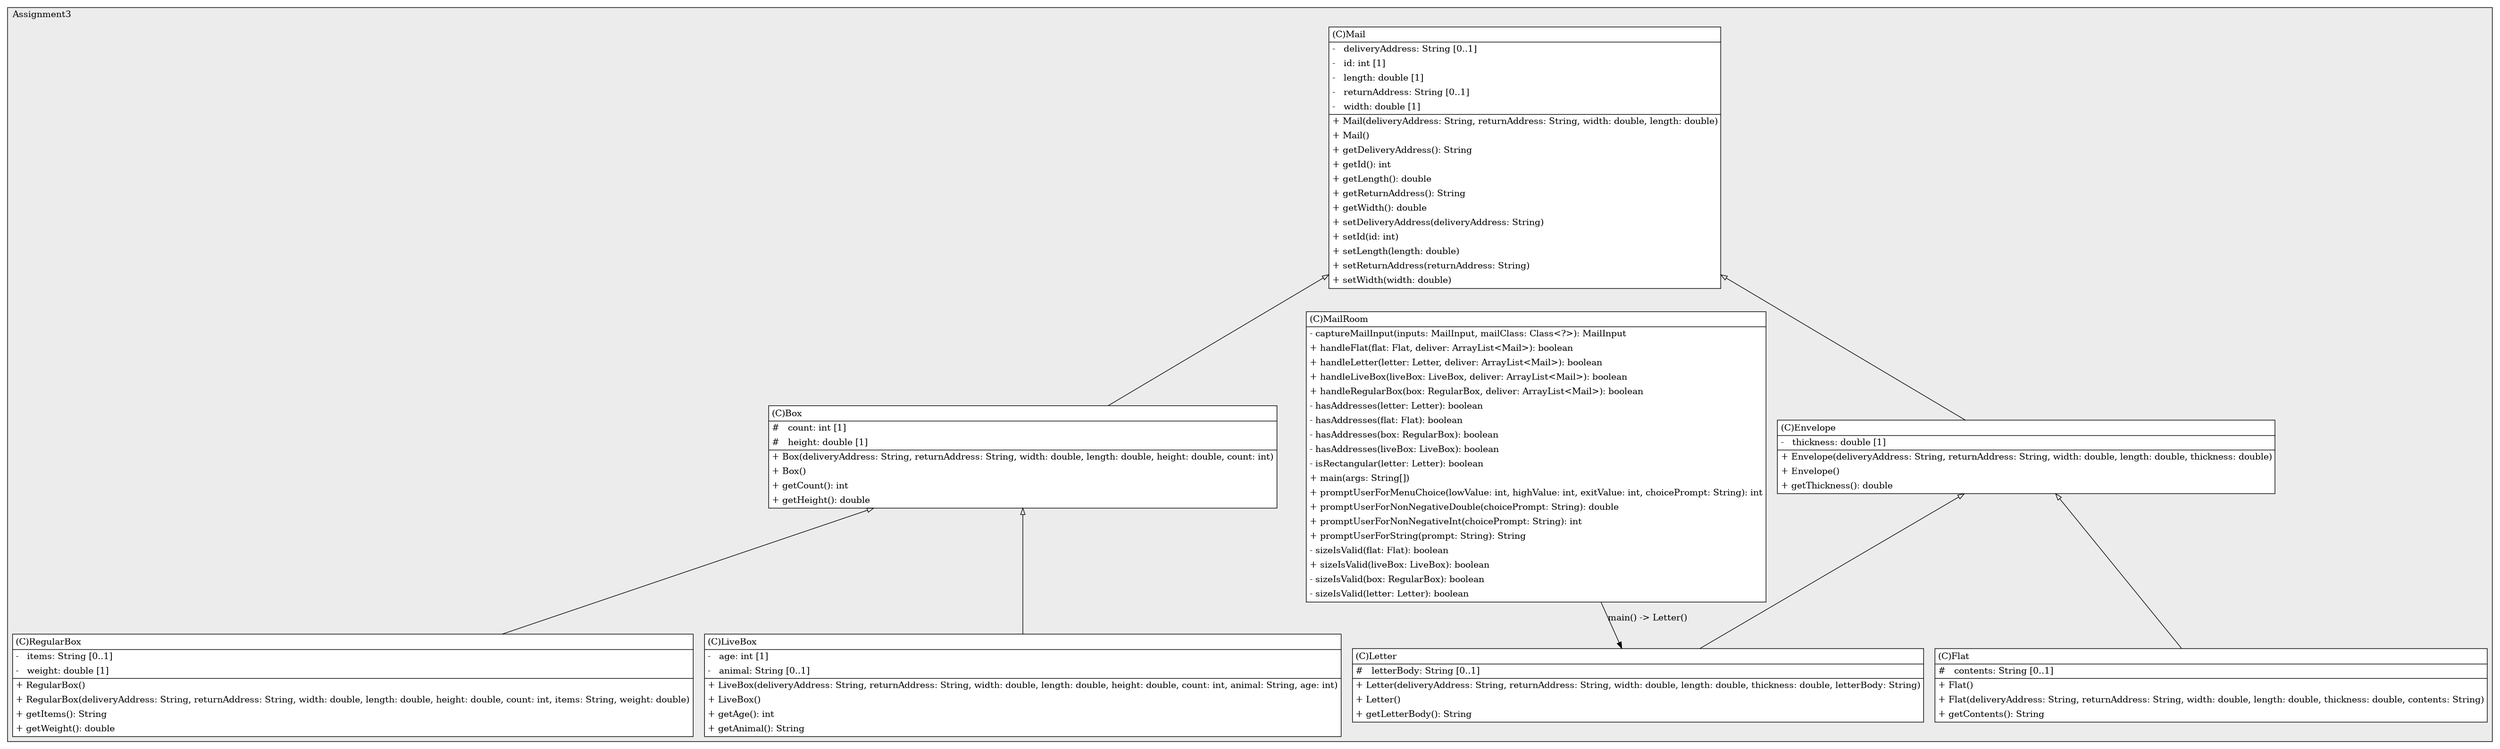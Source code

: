 @startuml

/' diagram meta data start
config=StructureConfiguration;
{
  "projectClassification": {
    "searchMode": "OpenProject", // OpenProject, AllProjects
    "includedProjects": "",
    "pathEndKeywords": "*.impl",
    "isClientPath": "",
    "isClientName": "",
    "isTestPath": "",
    "isTestName": "",
    "isMappingPath": "",
    "isMappingName": "",
    "isDataAccessPath": "",
    "isDataAccessName": "",
    "isDataStructurePath": "",
    "isDataStructureName": "",
    "isInterfaceStructuresPath": "",
    "isInterfaceStructuresName": "",
    "isEntryPointPath": "",
    "isEntryPointName": "",
    "treatFinalFieldsAsMandatory": false
  },
  "graphRestriction": {
    "classPackageExcludeFilter": "",
    "classPackageIncludeFilter": "",
    "classNameExcludeFilter": "Mail, Box",
    "classNameIncludeFilter": "",
    "methodNameExcludeFilter": "",
    "methodNameIncludeFilter": "",
    "removeByInheritance": "", // inheritance/annotation based filtering is done in a second step
    "removeByAnnotation": "",
    "removeByClassPackage": "", // cleanup the graph after inheritance/annotation based filtering is done
    "removeByClassName": "",
    "cutMappings": false,
    "cutEnum": true,
    "cutTests": false,
    "cutClient": true,
    "cutDataAccess": false,
    "cutInterfaceStructures": false,
    "cutDataStructures": false,
    "cutGetterAndSetter": false,
    "cutConstructors": false
  },
  "graphTraversal": {
    "forwardDepth": 6,
    "backwardDepth": 6,
    "classPackageExcludeFilter": "",
    "classPackageIncludeFilter": "",
    "classNameExcludeFilter": "",
    "classNameIncludeFilter": "",
    "methodNameExcludeFilter": "",
    "methodNameIncludeFilter": "",
    "hideMappings": false,
    "hideDataStructures": false,
    "hidePrivateMethods": true,
    "hideInterfaceCalls": true, // indirection: implementation -> interface (is hidden) -> implementation
    "onlyShowApplicationEntryPoints": false, // root node is included
    "useMethodCallsForStructureDiagram": "ForwardOnly" // ForwardOnly, BothDirections, No
  },
  "details": {
    "aggregation": "GroupByClass", // ByClass, GroupByClass, None
    "showClassGenericTypes": true,
    "showMethods": true,
    "showMethodParameterNames": true,
    "showMethodParameterTypes": true,
    "showMethodReturnType": true,
    "showPackageLevels": 2,
    "showDetailedClassStructure": true
  },
  "rootClass": "Assignments.Assignment3.MailRoom",
  "extensionCallbackMethod": "" // qualified.class.name#methodName - signature: public static String method(String)
}
diagram meta data end '/



digraph g {
    rankdir="TB"
    splines=polyline
    

'nodes 
subgraph cluster_877724954 { 
   	label=Assignment3
	labeljust=l
	fillcolor="#ececec"
	style=filled
   
   Box1021565922[
	label=<<TABLE BORDER="1" CELLBORDER="0" CELLPADDING="4" CELLSPACING="0">
<TR><TD ALIGN="LEFT" >(C)Box</TD></TR>
<HR/>
<TR><TD ALIGN="LEFT" >#   count: int [1]</TD></TR>
<TR><TD ALIGN="LEFT" >#   height: double [1]</TD></TR>
<HR/>
<TR><TD ALIGN="LEFT" >+ Box(deliveryAddress: String, returnAddress: String, width: double, length: double, height: double, count: int)</TD></TR>
<TR><TD ALIGN="LEFT" >+ Box()</TD></TR>
<TR><TD ALIGN="LEFT" >+ getCount(): int</TD></TR>
<TR><TD ALIGN="LEFT" >+ getHeight(): double</TD></TR>
</TABLE>>
	style=filled
	margin=0
	shape=plaintext
	fillcolor="#FFFFFF"
];

Envelope1021565922[
	label=<<TABLE BORDER="1" CELLBORDER="0" CELLPADDING="4" CELLSPACING="0">
<TR><TD ALIGN="LEFT" >(C)Envelope</TD></TR>
<HR/>
<TR><TD ALIGN="LEFT" >-   thickness: double [1]</TD></TR>
<HR/>
<TR><TD ALIGN="LEFT" >+ Envelope(deliveryAddress: String, returnAddress: String, width: double, length: double, thickness: double)</TD></TR>
<TR><TD ALIGN="LEFT" >+ Envelope()</TD></TR>
<TR><TD ALIGN="LEFT" >+ getThickness(): double</TD></TR>
</TABLE>>
	style=filled
	margin=0
	shape=plaintext
	fillcolor="#FFFFFF"
];

Flat1021565922[
	label=<<TABLE BORDER="1" CELLBORDER="0" CELLPADDING="4" CELLSPACING="0">
<TR><TD ALIGN="LEFT" >(C)Flat</TD></TR>
<HR/>
<TR><TD ALIGN="LEFT" >#   contents: String [0..1]</TD></TR>
<HR/>
<TR><TD ALIGN="LEFT" >+ Flat()</TD></TR>
<TR><TD ALIGN="LEFT" >+ Flat(deliveryAddress: String, returnAddress: String, width: double, length: double, thickness: double, contents: String)</TD></TR>
<TR><TD ALIGN="LEFT" >+ getContents(): String</TD></TR>
</TABLE>>
	style=filled
	margin=0
	shape=plaintext
	fillcolor="#FFFFFF"
];

Letter1021565922[
	label=<<TABLE BORDER="1" CELLBORDER="0" CELLPADDING="4" CELLSPACING="0">
<TR><TD ALIGN="LEFT" >(C)Letter</TD></TR>
<HR/>
<TR><TD ALIGN="LEFT" >#   letterBody: String [0..1]</TD></TR>
<HR/>
<TR><TD ALIGN="LEFT" >+ Letter(deliveryAddress: String, returnAddress: String, width: double, length: double, thickness: double, letterBody: String)</TD></TR>
<TR><TD ALIGN="LEFT" >+ Letter()</TD></TR>
<TR><TD ALIGN="LEFT" >+ getLetterBody(): String</TD></TR>
</TABLE>>
	style=filled
	margin=0
	shape=plaintext
	fillcolor="#FFFFFF"
];

LiveBox1021565922[
	label=<<TABLE BORDER="1" CELLBORDER="0" CELLPADDING="4" CELLSPACING="0">
<TR><TD ALIGN="LEFT" >(C)LiveBox</TD></TR>
<HR/>
<TR><TD ALIGN="LEFT" >-   age: int [1]</TD></TR>
<TR><TD ALIGN="LEFT" >-   animal: String [0..1]</TD></TR>
<HR/>
<TR><TD ALIGN="LEFT" >+ LiveBox(deliveryAddress: String, returnAddress: String, width: double, length: double, height: double, count: int, animal: String, age: int)</TD></TR>
<TR><TD ALIGN="LEFT" >+ LiveBox()</TD></TR>
<TR><TD ALIGN="LEFT" >+ getAge(): int</TD></TR>
<TR><TD ALIGN="LEFT" >+ getAnimal(): String</TD></TR>
</TABLE>>
	style=filled
	margin=0
	shape=plaintext
	fillcolor="#FFFFFF"
];

Mail1021565922[
	label=<<TABLE BORDER="1" CELLBORDER="0" CELLPADDING="4" CELLSPACING="0">
<TR><TD ALIGN="LEFT" >(C)Mail</TD></TR>
<HR/>
<TR><TD ALIGN="LEFT" >-   deliveryAddress: String [0..1]</TD></TR>
<TR><TD ALIGN="LEFT" >-   id: int [1]</TD></TR>
<TR><TD ALIGN="LEFT" >-   length: double [1]</TD></TR>
<TR><TD ALIGN="LEFT" >-   returnAddress: String [0..1]</TD></TR>
<TR><TD ALIGN="LEFT" >-   width: double [1]</TD></TR>
<HR/>
<TR><TD ALIGN="LEFT" >+ Mail(deliveryAddress: String, returnAddress: String, width: double, length: double)</TD></TR>
<TR><TD ALIGN="LEFT" >+ Mail()</TD></TR>
<TR><TD ALIGN="LEFT" >+ getDeliveryAddress(): String</TD></TR>
<TR><TD ALIGN="LEFT" >+ getId(): int</TD></TR>
<TR><TD ALIGN="LEFT" >+ getLength(): double</TD></TR>
<TR><TD ALIGN="LEFT" >+ getReturnAddress(): String</TD></TR>
<TR><TD ALIGN="LEFT" >+ getWidth(): double</TD></TR>
<TR><TD ALIGN="LEFT" >+ setDeliveryAddress(deliveryAddress: String)</TD></TR>
<TR><TD ALIGN="LEFT" >+ setId(id: int)</TD></TR>
<TR><TD ALIGN="LEFT" >+ setLength(length: double)</TD></TR>
<TR><TD ALIGN="LEFT" >+ setReturnAddress(returnAddress: String)</TD></TR>
<TR><TD ALIGN="LEFT" >+ setWidth(width: double)</TD></TR>
</TABLE>>
	style=filled
	margin=0
	shape=plaintext
	fillcolor="#FFFFFF"
];

MailRoom1021565922[
	label=<<TABLE BORDER="1" CELLBORDER="0" CELLPADDING="4" CELLSPACING="0">
<TR><TD ALIGN="LEFT" >(C)MailRoom</TD></TR>
<HR/>
<TR><TD ALIGN="LEFT" >- captureMailInput(inputs: MailInput, mailClass: Class&lt;?&gt;): MailInput</TD></TR>
<TR><TD ALIGN="LEFT" >+ handleFlat(flat: Flat, deliver: ArrayList&lt;Mail&gt;): boolean</TD></TR>
<TR><TD ALIGN="LEFT" >+ handleLetter(letter: Letter, deliver: ArrayList&lt;Mail&gt;): boolean</TD></TR>
<TR><TD ALIGN="LEFT" >+ handleLiveBox(liveBox: LiveBox, deliver: ArrayList&lt;Mail&gt;): boolean</TD></TR>
<TR><TD ALIGN="LEFT" >+ handleRegularBox(box: RegularBox, deliver: ArrayList&lt;Mail&gt;): boolean</TD></TR>
<TR><TD ALIGN="LEFT" >- hasAddresses(letter: Letter): boolean</TD></TR>
<TR><TD ALIGN="LEFT" >- hasAddresses(flat: Flat): boolean</TD></TR>
<TR><TD ALIGN="LEFT" >- hasAddresses(box: RegularBox): boolean</TD></TR>
<TR><TD ALIGN="LEFT" >- hasAddresses(liveBox: LiveBox): boolean</TD></TR>
<TR><TD ALIGN="LEFT" >- isRectangular(letter: Letter): boolean</TD></TR>
<TR><TD ALIGN="LEFT" >+ main(args: String[])</TD></TR>
<TR><TD ALIGN="LEFT" >+ promptUserForMenuChoice(lowValue: int, highValue: int, exitValue: int, choicePrompt: String): int</TD></TR>
<TR><TD ALIGN="LEFT" >+ promptUserForNonNegativeDouble(choicePrompt: String): double</TD></TR>
<TR><TD ALIGN="LEFT" >+ promptUserForNonNegativeInt(choicePrompt: String): int</TD></TR>
<TR><TD ALIGN="LEFT" >+ promptUserForString(prompt: String): String</TD></TR>
<TR><TD ALIGN="LEFT" >- sizeIsValid(flat: Flat): boolean</TD></TR>
<TR><TD ALIGN="LEFT" >+ sizeIsValid(liveBox: LiveBox): boolean</TD></TR>
<TR><TD ALIGN="LEFT" >- sizeIsValid(box: RegularBox): boolean</TD></TR>
<TR><TD ALIGN="LEFT" >- sizeIsValid(letter: Letter): boolean</TD></TR>
</TABLE>>
	style=filled
	margin=0
	shape=plaintext
	fillcolor="#FFFFFF"
];

RegularBox1021565922[
	label=<<TABLE BORDER="1" CELLBORDER="0" CELLPADDING="4" CELLSPACING="0">
<TR><TD ALIGN="LEFT" >(C)RegularBox</TD></TR>
<HR/>
<TR><TD ALIGN="LEFT" >-   items: String [0..1]</TD></TR>
<TR><TD ALIGN="LEFT" >-   weight: double [1]</TD></TR>
<HR/>
<TR><TD ALIGN="LEFT" >+ RegularBox()</TD></TR>
<TR><TD ALIGN="LEFT" >+ RegularBox(deliveryAddress: String, returnAddress: String, width: double, length: double, height: double, count: int, items: String, weight: double)</TD></TR>
<TR><TD ALIGN="LEFT" >+ getItems(): String</TD></TR>
<TR><TD ALIGN="LEFT" >+ getWeight(): double</TD></TR>
</TABLE>>
	style=filled
	margin=0
	shape=plaintext
	fillcolor="#FFFFFF"
];
} 

'edges    
Box1021565922 -> LiveBox1021565922[arrowhead=none, arrowtail=empty, dir=both];
Box1021565922 -> RegularBox1021565922[arrowhead=none, arrowtail=empty, dir=both];
Envelope1021565922 -> Flat1021565922[arrowhead=none, arrowtail=empty, dir=both];
Envelope1021565922 -> Letter1021565922[arrowhead=none, arrowtail=empty, dir=both];
Mail1021565922 -> Box1021565922[arrowhead=none, arrowtail=empty, dir=both];
Mail1021565922 -> Envelope1021565922[arrowhead=none, arrowtail=empty, dir=both];
MailRoom1021565922 -> Letter1021565922[label="main() -> Letter()"];
    
}
@enduml